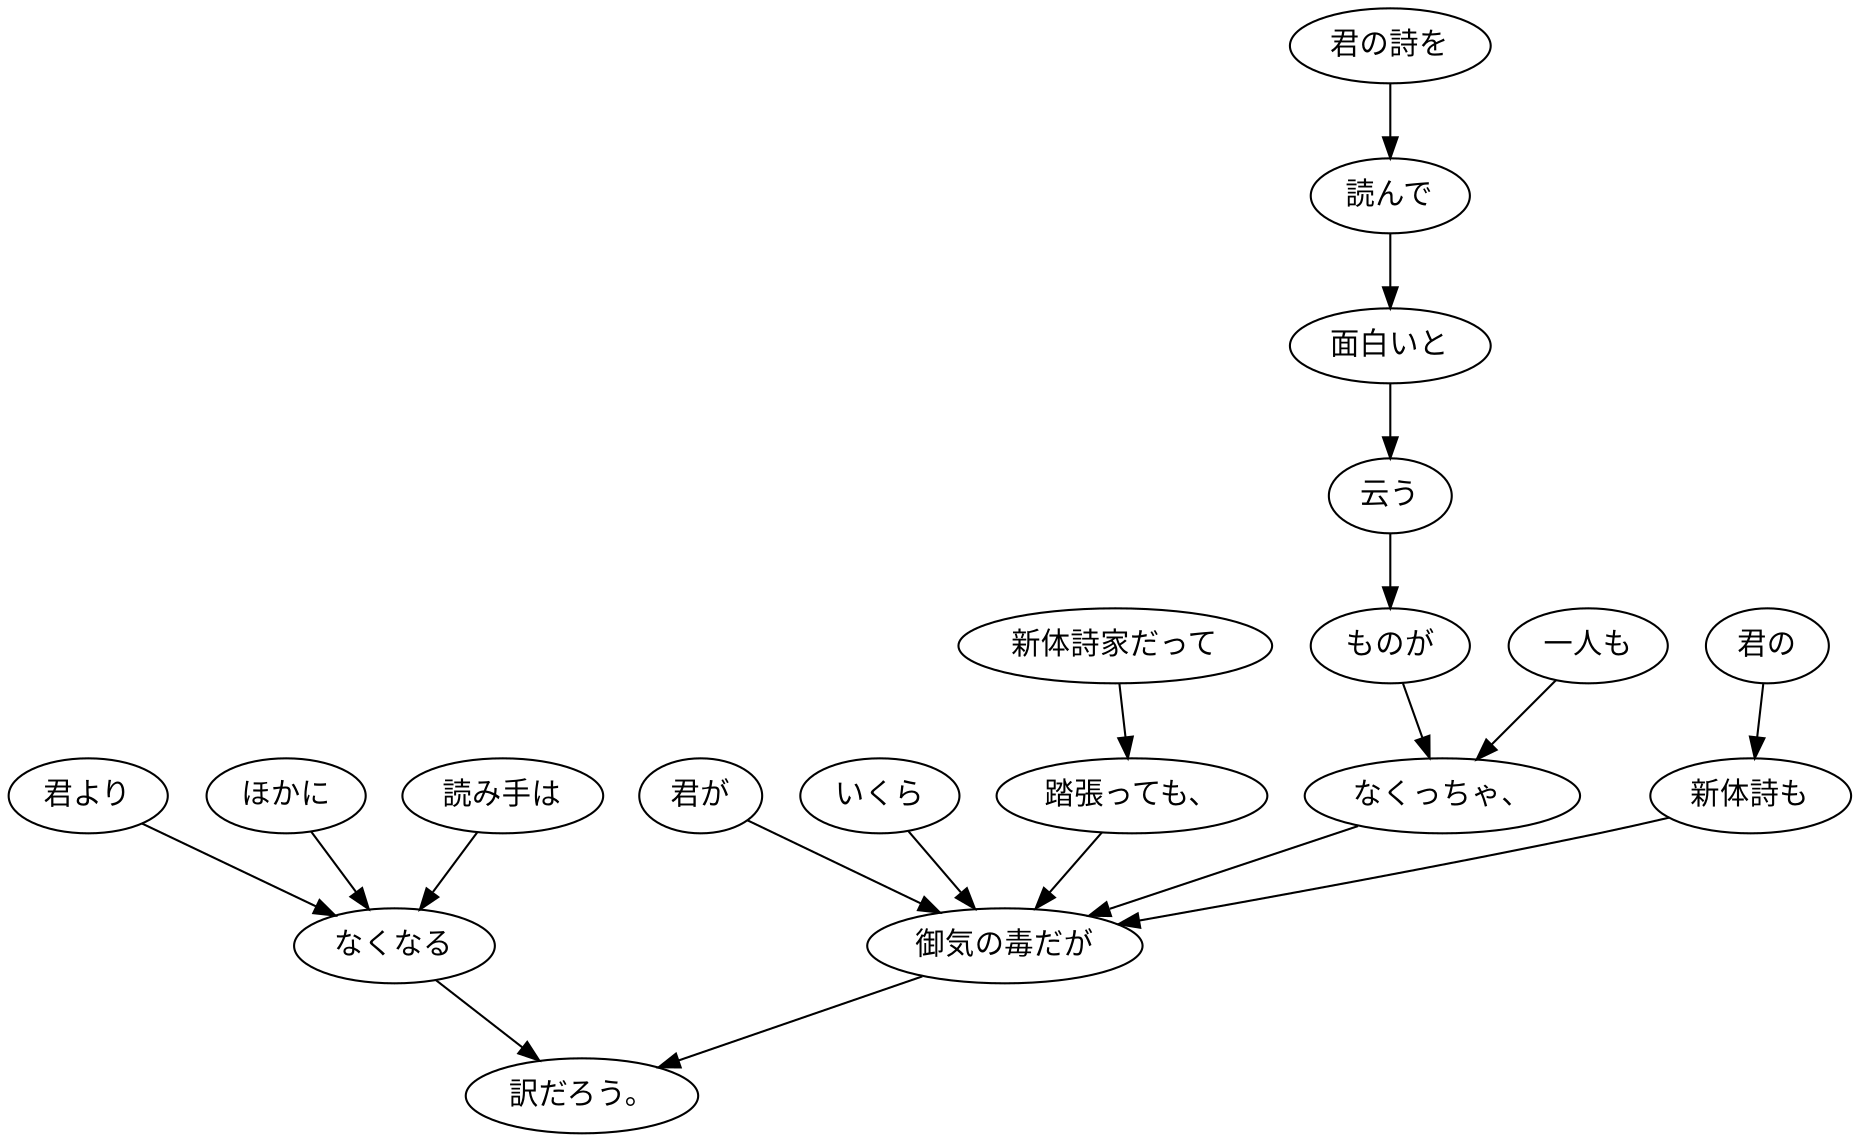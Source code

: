 digraph graph8813 {
	node0 [label="君が"];
	node1 [label="いくら"];
	node2 [label="新体詩家だって"];
	node3 [label="踏張っても、"];
	node4 [label="君の詩を"];
	node5 [label="読んで"];
	node6 [label="面白いと"];
	node7 [label="云う"];
	node8 [label="ものが"];
	node9 [label="一人も"];
	node10 [label="なくっちゃ、"];
	node11 [label="君の"];
	node12 [label="新体詩も"];
	node13 [label="御気の毒だが"];
	node14 [label="君より"];
	node15 [label="ほかに"];
	node16 [label="読み手は"];
	node17 [label="なくなる"];
	node18 [label="訳だろう。"];
	node0 -> node13;
	node1 -> node13;
	node2 -> node3;
	node3 -> node13;
	node4 -> node5;
	node5 -> node6;
	node6 -> node7;
	node7 -> node8;
	node8 -> node10;
	node9 -> node10;
	node10 -> node13;
	node11 -> node12;
	node12 -> node13;
	node13 -> node18;
	node14 -> node17;
	node15 -> node17;
	node16 -> node17;
	node17 -> node18;
}
